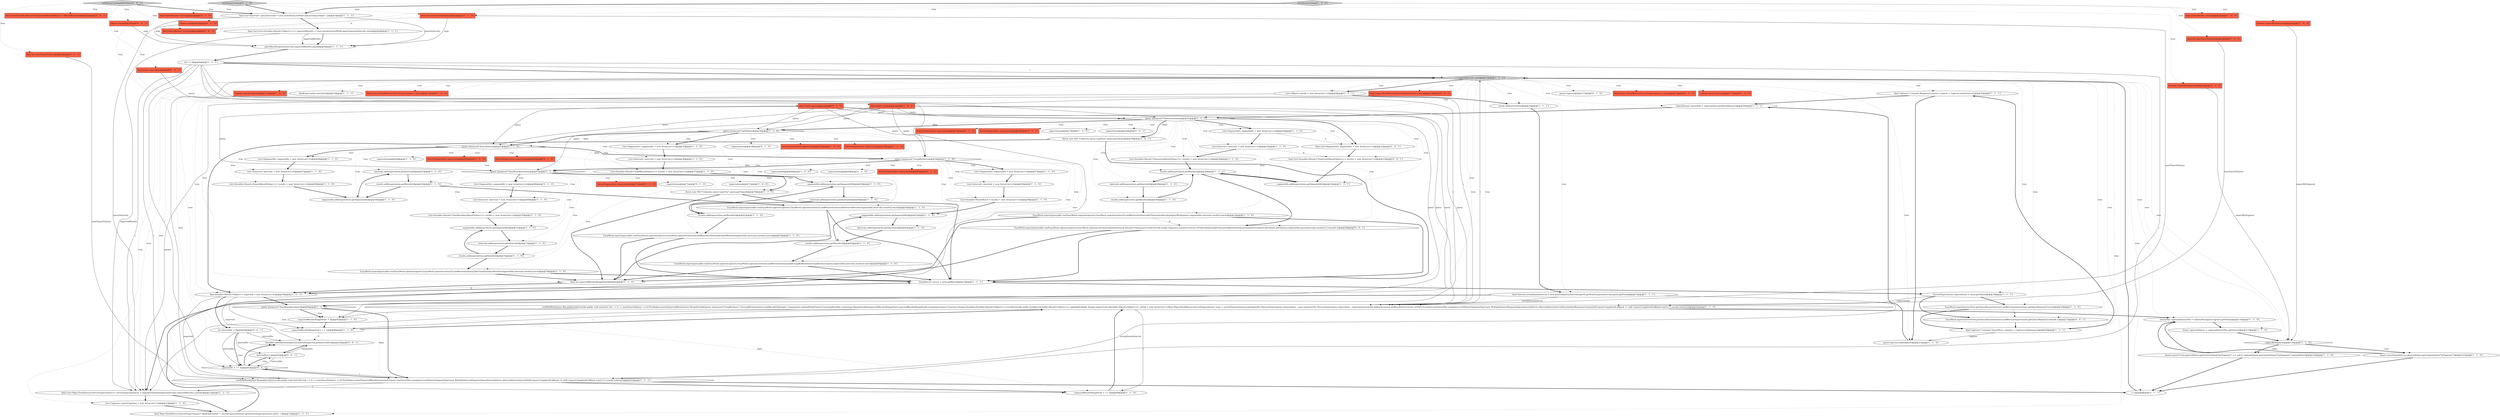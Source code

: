 digraph {
120 [style = filled, label = "Map.Entry<DruidServer,ServerExpectations> entry@@@14@@@['0', '0', '1']", fillcolor = tomato, shape = box image = "AAA0AAABBB3BBB"];
37 [style = filled, label = "List<Iterable<Result<TimeseriesResultValue>>> results = new ArrayList<>()@@@26@@@['1', '1', '0']", fillcolor = white, shape = ellipse image = "AAA0AAABBB1BBB"];
122 [style = filled, label = "intervalNo++@@@42@@@['0', '0', '1']", fillcolor = white, shape = ellipse image = "AAA0AAABBB3BBB"];
53 [style = filled, label = "EasyMock.expect(queryable.run(EasyMock.capture(capture),EasyMock.capture(context))).andReturn(toQueryableTopNResults(segmentIds,intervals,results)).once()@@@43@@@['1', '1', '0']", fillcolor = white, shape = ellipse image = "AAA0AAABBB1BBB"];
101 [style = filled, label = "expectations@@@38@@@['0', '1', '0']", fillcolor = white, shape = ellipse image = "AAA0AAABBB2BBB"];
24 [style = filled, label = "query instanceof SearchQuery@@@45@@@['1', '1', '0']", fillcolor = white, shape = diamond image = "AAA0AAABBB1BBB"];
0 [style = filled, label = "++i@@@8@@@['1', '1', '1']", fillcolor = white, shape = ellipse image = "AAA0AAABBB1BBB"];
20 [style = filled, label = "final Capture<? extends ResponseContext> context = Capture.newInstance()@@@19@@@['1', '1', '1']", fillcolor = white, shape = ellipse image = "AAA0AAABBB1BBB"];
113 [style = filled, label = "final int numTimesToQuery@@@2@@@['0', '0', '1']", fillcolor = tomato, shape = box image = "AAA0AAABBB3BBB"];
57 [style = filled, label = "QueryPlus capturedQueryPlus = (QueryPlus)queryCapture.getValue()@@@118@@@['1', '1', '0']", fillcolor = white, shape = ellipse image = "AAA0AAABBB1BBB"];
66 [style = filled, label = "List<Interval> intervals = new ArrayList<>()@@@25@@@['1', '1', '0']", fillcolor = white, shape = ellipse image = "AAA0AAABBB1BBB"];
14 [style = filled, label = "final List<Map<DruidServer,ServerExpectations>> serverExpectationList = populateTimeline(queryIntervals,expectedResults,i,mocks)@@@12@@@['1', '1', '1']", fillcolor = white, shape = ellipse image = "AAA0AAABBB1BBB"];
5 [style = filled, label = "expectations@@@71@@@['1', '0', '0']", fillcolor = white, shape = ellipse image = "AAA0AAABBB1BBB"];
33 [style = filled, label = "intervals.add(expectation.getInterval())@@@51@@@['1', '1', '0']", fillcolor = white, shape = ellipse image = "AAA0AAABBB1BBB"];
100 [style = filled, label = "ServerExpectation expectation@@@27@@@['0', '1', '0']", fillcolor = tomato, shape = box image = "AAA0AAABBB2BBB"];
51 [style = filled, label = "ServerExpectation expectation@@@71@@@['1', '1', '0']", fillcolor = tomato, shape = box image = "AAA0AAABBB1BBB"];
19 [style = filled, label = "expectedResultsRangeEnd = i + 1@@@90@@@['1', '1', '0']", fillcolor = white, shape = ellipse image = "AAA0AAABBB1BBB"];
95 [style = filled, label = "testQueryCaching['0', '1', '0']", fillcolor = lightgray, shape = diamond image = "AAA0AAABBB2BBB"];
71 [style = filled, label = "query instanceof TimeBoundaryQuery@@@84@@@['1', '1', '0']", fillcolor = white, shape = diamond image = "AAA0AAABBB1BBB"];
70 [style = filled, label = "ServerExpectation expectation@@@38@@@['1', '0', '0']", fillcolor = tomato, shape = box image = "AAA0AAABBB1BBB"];
3 [style = filled, label = "ServerExpectations expectations = entry.getValue()@@@16@@@['1', '1', '1']", fillcolor = white, shape = ellipse image = "AAA0AAABBB1BBB"];
1 [style = filled, label = "List<SegmentId> segmentIds = new ArrayList<>()@@@57@@@['1', '1', '0']", fillcolor = white, shape = ellipse image = "AAA0AAABBB1BBB"];
36 [style = filled, label = "i < queryIntervals.size()@@@7@@@['1', '1', '1']", fillcolor = lightgray, shape = diamond image = "AAA0AAABBB1BBB"];
91 [style = filled, label = "expectBySegment@@@120@@@['1', '1', '0']", fillcolor = white, shape = diamond image = "AAA0AAABBB1BBB"];
9 [style = filled, label = "intervals.add(expectation.getInterval())@@@29@@@['1', '1', '0']", fillcolor = white, shape = ellipse image = "AAA0AAABBB1BBB"];
22 [style = filled, label = "segmentIds.add(expectation.getSegmentId())@@@50@@@['1', '1', '0']", fillcolor = white, shape = ellipse image = "AAA0AAABBB1BBB"];
112 [style = filled, label = "ServerExpectation expectation@@@24@@@['0', '0', '1']", fillcolor = tomato, shape = box image = "AAA0AAABBB3BBB"];
111 [style = filled, label = "final Query query@@@2@@@['0', '0', '1']", fillcolor = tomato, shape = box image = "AAA0AAABBB3BBB"];
67 [style = filled, label = "segmentIds.add(expectation.getSegmentId())@@@25@@@['1', '1', '1']", fillcolor = white, shape = ellipse image = "AAA0AAABBB1BBB"];
96 [style = filled, label = "ServerExpectation expectation@@@49@@@['0', '1', '0']", fillcolor = tomato, shape = box image = "AAA0AAABBB2BBB"];
10 [style = filled, label = "final Map<DruidServer,ServerExpectations> finalExpectation = serverExpectationList.get(serverExpectationList.size() - 1)@@@13@@@['1', '1', '1']", fillcolor = white, shape = ellipse image = "AAA0AAABBB1BBB"];
68 [style = filled, label = "List<Interval> intervals = new ArrayList<>()@@@47@@@['1', '1', '0']", fillcolor = white, shape = ellipse image = "AAA0AAABBB1BBB"];
94 [style = filled, label = "final Query query@@@2@@@['0', '1', '0']", fillcolor = tomato, shape = box image = "AAA0AAABBB2BBB"];
31 [style = filled, label = "QueryRunner queryable = expectations.getQueryRunner()@@@20@@@['1', '1', '1']", fillcolor = white, shape = ellipse image = "AAA0AAABBB1BBB"];
118 [style = filled, label = "final QueryRunner runner@@@2@@@['0', '0', '1']", fillcolor = tomato, shape = box image = "AAA0AAABBB3BBB"];
13 [style = filled, label = "List<Iterable<Result<TimeBoundaryResultValue>>> results = new ArrayList<>()@@@70@@@['1', '1', '0']", fillcolor = white, shape = ellipse image = "AAA0AAABBB1BBB"];
90 [style = filled, label = "expectations@@@49@@@['1', '1', '0']", fillcolor = white, shape = ellipse image = "AAA0AAABBB1BBB"];
82 [style = filled, label = "DruidServer server = entry.getKey()@@@15@@@['1', '1', '1']", fillcolor = white, shape = ellipse image = "AAA0AAABBB1BBB"];
83 [style = filled, label = "ServerExpectation expectation@@@38@@@['1', '1', '0']", fillcolor = tomato, shape = box image = "AAA0AAABBB1BBB"];
49 [style = filled, label = "testQueryCaching['1', '0', '0']", fillcolor = lightgray, shape = diamond image = "AAA0AAABBB1BBB"];
117 [style = filled, label = "EasyMock.expect(queryable.run(EasyMock.capture(capture),EasyMock.capture(context))).andAnswer(new IAnswer<Sequence>(){@Override public Sequence answer(){return toFilteredQueryableTimeseriesResults((TimeseriesQuery)capture.getValue().getQuery(),segmentIds,queryIntervals,results)}}).times(0,1)@@@28@@@['0', '0', '1']", fillcolor = white, shape = ellipse image = "AAA0AAABBB3BBB"];
65 [style = filled, label = "List<Interval> intervals = new ArrayList<>()@@@36@@@['1', '1', '0']", fillcolor = white, shape = ellipse image = "AAA0AAABBB1BBB"];
75 [style = filled, label = "expectations@@@60@@@['1', '1', '0']", fillcolor = white, shape = ellipse image = "AAA0AAABBB1BBB"];
77 [style = filled, label = "results.add(expectation.getResults())@@@26@@@['1', '1', '1']", fillcolor = white, shape = ellipse image = "AAA0AAABBB1BBB"];
35 [style = filled, label = "Assert.assertEquals(true,capturedQuery.getContextValue(\"bySegment\"))@@@121@@@['1', '1', '0']", fillcolor = white, shape = ellipse image = "AAA0AAABBB1BBB"];
115 [style = filled, label = "int intervalNo = 0@@@40@@@['0', '0', '1']", fillcolor = white, shape = ellipse image = "AAA0AAABBB3BBB"];
76 [style = filled, label = "results.add(expectation.getResults())@@@74@@@['1', '1', '0']", fillcolor = white, shape = ellipse image = "AAA0AAABBB1BBB"];
116 [style = filled, label = "Object args@@@2@@@['0', '0', '1']", fillcolor = tomato, shape = box image = "AAA0AAABBB3BBB"];
107 [style = filled, label = "testQueryCachingWithFilter['0', '0', '1']", fillcolor = lightgray, shape = diamond image = "AAA0AAABBB3BBB"];
104 [style = filled, label = "queryCaptures@@@117@@@['0', '1', '0']", fillcolor = white, shape = ellipse image = "AAA0AAABBB2BBB"];
39 [style = filled, label = "segmentIds.add(expectation.getSegmentId())@@@39@@@['1', '1', '0']", fillcolor = white, shape = ellipse image = "AAA0AAABBB1BBB"];
18 [style = filled, label = "expectations@@@27@@@['1', '0', '0']", fillcolor = white, shape = ellipse image = "AAA0AAABBB1BBB"];
81 [style = filled, label = "List<SegmentId> segmentIds = new ArrayList<>()@@@35@@@['1', '1', '0']", fillcolor = white, shape = ellipse image = "AAA0AAABBB1BBB"];
74 [style = filled, label = "parseResults(queryIntervals,expectedResults,args)@@@5@@@['1', '1', '1']", fillcolor = white, shape = ellipse image = "AAA0AAABBB1BBB"];
98 [style = filled, label = "Map.Entry<DruidServer,ServerExpectations> entry@@@15@@@['0', '1', '0']", fillcolor = tomato, shape = box image = "AAA0AAABBB2BBB"];
16 [style = filled, label = "List<SegmentId> segmentIds = new ArrayList<>()@@@68@@@['1', '1', '0']", fillcolor = white, shape = ellipse image = "AAA0AAABBB1BBB"];
52 [style = filled, label = "EasyMock.expect(queryable.run(EasyMock.capture(capture),EasyMock.capture(context))).andReturn(toQueryableTimeseriesResults(expectBySegment,segmentIds,intervals,results)).once()@@@32@@@['1', '1', '0']", fillcolor = white, shape = ellipse image = "AAA0AAABBB1BBB"];
103 [style = filled, label = "expectations@@@71@@@['0', '1', '0']", fillcolor = white, shape = ellipse image = "AAA0AAABBB2BBB"];
106 [style = filled, label = "expectations@@@24@@@['0', '0', '1']", fillcolor = white, shape = ellipse image = "AAA0AAABBB3BBB"];
32 [style = filled, label = "results.add(expectation.getResults())@@@41@@@['1', '1', '0']", fillcolor = white, shape = ellipse image = "AAA0AAABBB1BBB"];
55 [style = filled, label = "final int numTimesToQuery@@@2@@@['1', '0', '0']", fillcolor = tomato, shape = box image = "AAA0AAABBB1BBB"];
64 [style = filled, label = "final QueryRunner runner@@@2@@@['1', '0', '0']", fillcolor = tomato, shape = box image = "AAA0AAABBB1BBB"];
97 [style = filled, label = "ServerExpectation expectation@@@60@@@['0', '1', '0']", fillcolor = tomato, shape = box image = "AAA0AAABBB2BBB"];
60 [style = filled, label = "List<Interval> intervals = new ArrayList<>()@@@69@@@['1', '1', '0']", fillcolor = white, shape = ellipse image = "AAA0AAABBB1BBB"];
88 [style = filled, label = "Capture queryCapture@@@117@@@['1', '1', '0']", fillcolor = tomato, shape = box image = "AAA0AAABBB1BBB"];
43 [style = filled, label = "int i = 0@@@6@@@['1', '1', '1']", fillcolor = white, shape = ellipse image = "AAA0AAABBB1BBB"];
12 [style = filled, label = "List<Iterable<ResultRow>> results = new ArrayList<>()@@@59@@@['1', '1', '0']", fillcolor = white, shape = ellipse image = "AAA0AAABBB1BBB"];
93 [style = filled, label = "Object args@@@2@@@['0', '1', '0']", fillcolor = tomato, shape = box image = "AAA0AAABBB2BBB"];
29 [style = filled, label = "List<Object> mocks = new ArrayList<>()@@@9@@@['1', '1', '1']", fillcolor = white, shape = ellipse image = "AAA0AAABBB1BBB"];
21 [style = filled, label = "final Query query@@@2@@@['1', '0', '0']", fillcolor = tomato, shape = box image = "AAA0AAABBB1BBB"];
44 [style = filled, label = "List<Capture> queryCaptures = new ArrayList<>()@@@13@@@['1', '1', '0']", fillcolor = white, shape = ellipse image = "AAA0AAABBB1BBB"];
4 [style = filled, label = "query instanceof GroupByQuery@@@56@@@['1', '1', '0']", fillcolor = white, shape = diamond image = "AAA0AAABBB1BBB"];
41 [style = filled, label = "EasyMock.expect(queryable.run(EasyMock.capture(capture),EasyMock.capture(context))).andReturn(toQueryableTimeBoundaryResults(segmentIds,intervals,results)).once()@@@76@@@['1', '1', '0']", fillcolor = white, shape = ellipse image = "AAA0AAABBB1BBB"];
7 [style = filled, label = "results.add(expectation.getResults())@@@63@@@['1', '1', '0']", fillcolor = white, shape = ellipse image = "AAA0AAABBB1BBB"];
26 [style = filled, label = "Capture queryCapture@@@117@@@['1', '0', '0']", fillcolor = tomato, shape = box image = "AAA0AAABBB1BBB"];
56 [style = filled, label = "intervals.add(expectation.getInterval())@@@73@@@['1', '1', '0']", fillcolor = white, shape = ellipse image = "AAA0AAABBB1BBB"];
30 [style = filled, label = "segmentIds.add(expectation.getSegmentId())@@@61@@@['1', '1', '0']", fillcolor = white, shape = ellipse image = "AAA0AAABBB1BBB"];
72 [style = filled, label = "List<SegmentId> segmentIds = new ArrayList<>()@@@46@@@['1', '1', '0']", fillcolor = white, shape = ellipse image = "AAA0AAABBB1BBB"];
28 [style = filled, label = "intervals.add(expectation.getInterval())@@@62@@@['1', '1', '0']", fillcolor = white, shape = ellipse image = "AAA0AAABBB1BBB"];
2 [style = filled, label = "runWithMocks(new Runnable(){@Override public void run(){for (int i = 0 i < numTimesToQuery ++i){TestHelper.assertExpectedResults(expected,runner.run(QueryPlus.wrap(query.withQuerySegmentSpec(new MultipleIntervalSegmentSpec(ImmutableList.of(actualQueryInterval))))))if (queryCompletedCallback != null) {queryCompletedCallback.run()}}}},mocks.toArray())@@@45@@@['1', '1', '1']", fillcolor = white, shape = ellipse image = "AAA0AAABBB1BBB"];
38 [style = filled, label = "boolean expectBySegment@@@2@@@['1', '0', '0']", fillcolor = tomato, shape = box image = "AAA0AAABBB1BBB"];
8 [style = filled, label = "throw new ISE(\"Unknown query type(%s(\",query.getClass())@@@79@@@['1', '1', '0']", fillcolor = white, shape = ellipse image = "AAA0AAABBB1BBB"];
63 [style = filled, label = "List<Interval> intervals = new ArrayList<>()@@@58@@@['1', '1', '0']", fillcolor = white, shape = ellipse image = "AAA0AAABBB1BBB"];
87 [style = filled, label = "finalExpectation.entrySet()@@@14@@@['1', '1', '1']", fillcolor = white, shape = ellipse image = "AAA0AAABBB1BBB"];
47 [style = filled, label = "query instanceof TimeBoundaryQuery@@@67@@@['1', '1', '0']", fillcolor = white, shape = diamond image = "AAA0AAABBB1BBB"];
50 [style = filled, label = "results.add(expectation.getResults())@@@52@@@['1', '1', '0']", fillcolor = white, shape = ellipse image = "AAA0AAABBB1BBB"];
110 [style = filled, label = "EasyMock.expect(serverView.getQueryRunner(server)).andReturn(expectations.getQueryRunner()).times(0,1)@@@17@@@['0', '0', '1']", fillcolor = white, shape = ellipse image = "AAA0AAABBB3BBB"];
62 [style = filled, label = "EasyMock.expect(serverView.getQueryRunner(server)).andReturn(expectations.getQueryRunner()).once()@@@18@@@['1', '1', '0']", fillcolor = white, shape = ellipse image = "AAA0AAABBB1BBB"];
59 [style = filled, label = "final Interval actualQueryInterval = new Interval(queryIntervals.get(0).getStart(),queryIntervals.get(i).getEnd())@@@11@@@['1', '1', '1']", fillcolor = white, shape = ellipse image = "AAA0AAABBB1BBB"];
114 [style = filled, label = "intervalNo < i + 1@@@41@@@['0', '0', '1']", fillcolor = white, shape = diamond image = "AAA0AAABBB3BBB"];
27 [style = filled, label = "query instanceof TimeseriesQuery@@@21@@@['1', '1', '1']", fillcolor = white, shape = diamond image = "AAA0AAABBB1BBB"];
84 [style = filled, label = "Map.Entry<DruidServer,ServerExpectations> entry@@@15@@@['1', '0', '0']", fillcolor = tomato, shape = box image = "AAA0AAABBB1BBB"];
73 [style = filled, label = "Query capturedQuery = capturedQueryPlus.getQuery()@@@119@@@['1', '1', '0']", fillcolor = white, shape = ellipse image = "AAA0AAABBB1BBB"];
40 [style = filled, label = "final Capture<? extends QueryPlus> capture = Capture.newInstance()@@@18@@@['1', '1', '1']", fillcolor = white, shape = ellipse image = "AAA0AAABBB1BBB"];
85 [style = filled, label = "segmentIds.add(expectation.getSegmentId())@@@72@@@['1', '1', '0']", fillcolor = white, shape = ellipse image = "AAA0AAABBB1BBB"];
69 [style = filled, label = "ServerExpectation expectation@@@49@@@['1', '0', '0']", fillcolor = tomato, shape = box image = "AAA0AAABBB1BBB"];
61 [style = filled, label = "results.add(expectation.getResults())@@@30@@@['1', '1', '0']", fillcolor = white, shape = ellipse image = "AAA0AAABBB1BBB"];
58 [style = filled, label = "expectedResultsRangeStart = i@@@85@@@['1', '1', '0']", fillcolor = white, shape = ellipse image = "AAA0AAABBB1BBB"];
42 [style = filled, label = "List<Iterable<Result<TopNResultValue>>> results = new ArrayList<>()@@@37@@@['1', '1', '0']", fillcolor = white, shape = ellipse image = "AAA0AAABBB1BBB"];
109 [style = filled, label = "final List<Iterable<Result<TimeseriesResultValue>>> results = new ArrayList<>()@@@23@@@['0', '0', '1']", fillcolor = white, shape = ellipse image = "AAA0AAABBB3BBB"];
48 [style = filled, label = "final Iterable<Result<Object>> expected = new ArrayList<>()@@@39@@@['1', '1', '1']", fillcolor = white, shape = ellipse image = "AAA0AAABBB1BBB"];
79 [style = filled, label = "List<SegmentId> segmentIds = new ArrayList<>()@@@24@@@['1', '1', '0']", fillcolor = white, shape = ellipse image = "AAA0AAABBB1BBB"];
34 [style = filled, label = "mocks.add(serverView)@@@10@@@['1', '1', '1']", fillcolor = white, shape = ellipse image = "AAA0AAABBB1BBB"];
54 [style = filled, label = "final List<Interval> queryIntervals = Lists.newArrayListWithCapacity(args.length / 2)@@@3@@@['1', '1', '1']", fillcolor = white, shape = ellipse image = "AAA0AAABBB1BBB"];
92 [style = filled, label = "runWithMocks(new Runnable(){@Override public void run(){for (int i = 0 i < numTimesToQuery ++i){TestHelper.assertExpectedResults(new MergeIterable(query instanceof GroupByQuery? ((GroupByQuery)query).getResultOrdering(): Comparators.naturalNullsFirst(),FunctionalIterable.create(new RangeIterable(expectedResultsRangeStart,expectedResultsRangeEnd)).transformCat(new Function<Integer,Iterable<Iterable<Result<Object>>>>(){@Override public Iterable<Iterable<Result<Object>>> apply(@Nullable Integer input){List<Iterable<Result<Object>>> retVal = new ArrayList<>()final Map<DruidServer,ServerExpectations> exps = serverExpectationList.get(input)for (ServerExpectations expectations : exps.values()){for (ServerExpectation expectation : expectations){retVal.add(expectation.getResults())}}return retVal}})),runner.run(QueryPlus.wrap(query.withQuerySegmentSpec(new MultipleIntervalSegmentSpec(ImmutableList.of(actualQueryInterval)))),initializeResponseContext()))if (queryCompletedCallback != null) {queryCompletedCallback.run()}}}},mocks.toArray())@@@92@@@['1', '1', '0']", fillcolor = white, shape = ellipse image = "AAA0AAABBB1BBB"];
6 [style = filled, label = "EasyMock.expect(queryable.run(EasyMock.capture(capture),EasyMock.capture(context))).andReturn(toQueryableGroupByResults((GroupByQuery)query,segmentIds,intervals,results)).once()@@@65@@@['1', '1', '0']", fillcolor = white, shape = ellipse image = "AAA0AAABBB1BBB"];
108 [style = filled, label = "final List<Iterable<Result<TimeseriesResultValue>>> filteredExpected@@@2@@@['0', '0', '1']", fillcolor = tomato, shape = box image = "AAA0AAABBB3BBB"];
121 [style = filled, label = "throw new ISE(\"Unknown query type(%s(\",query.getClass())@@@36@@@['0', '0', '1']", fillcolor = white, shape = ellipse image = "AAA0AAABBB3BBB"];
25 [style = filled, label = "List<Iterable<Result<SearchResultValue>>> results = new ArrayList<>()@@@48@@@['1', '1', '0']", fillcolor = white, shape = ellipse image = "AAA0AAABBB1BBB"];
11 [style = filled, label = "intervals.add(expectation.getInterval())@@@40@@@['1', '1', '0']", fillcolor = white, shape = ellipse image = "AAA0AAABBB1BBB"];
105 [style = filled, label = "final List<SegmentId> segmentIds = new ArrayList<>()@@@22@@@['0', '0', '1']", fillcolor = white, shape = ellipse image = "AAA0AAABBB3BBB"];
17 [style = filled, label = "expectedResultsRangeEnd = i + 1@@@86@@@['1', '1', '0']", fillcolor = white, shape = ellipse image = "AAA0AAABBB1BBB"];
119 [style = filled, label = "Iterables.addAll((List)expected,filteredExpected.get(intervalNo))@@@43@@@['0', '0', '1']", fillcolor = white, shape = ellipse image = "AAA0AAABBB3BBB"];
99 [style = filled, label = "boolean expectBySegment@@@2@@@['0', '1', '0']", fillcolor = tomato, shape = box image = "AAA0AAABBB2BBB"];
80 [style = filled, label = "final int numTimesToQuery@@@2@@@['1', '1', '0']", fillcolor = tomato, shape = box image = "AAA0AAABBB1BBB"];
78 [style = filled, label = "queryCaptures.add(capture)@@@21@@@['1', '1', '0']", fillcolor = white, shape = ellipse image = "AAA0AAABBB1BBB"];
15 [style = filled, label = "EasyMock.expect(queryable.run(EasyMock.capture(capture),EasyMock.capture(context))).andReturn(toQueryableSearchResults(segmentIds,intervals,results)).once()@@@54@@@['1', '1', '0']", fillcolor = white, shape = ellipse image = "AAA0AAABBB1BBB"];
86 [style = filled, label = "final int expectedResultsRangeStart@@@82@@@['1', '1', '0']", fillcolor = white, shape = ellipse image = "AAA0AAABBB1BBB"];
46 [style = filled, label = "Assert.assertTrue(capturedQuery.getContextValue(\"bySegment\") == null || capturedQuery.getContextValue(\"bySegment\").equals(false))@@@124@@@['1', '1', '0']", fillcolor = white, shape = ellipse image = "AAA0AAABBB1BBB"];
89 [style = filled, label = "final List<List<Iterable<Result<Object>>>> expectedResults = Lists.newArrayListWithCapacity(queryIntervals.size())@@@4@@@['1', '1', '1']", fillcolor = white, shape = ellipse image = "AAA0AAABBB1BBB"];
45 [style = filled, label = "query instanceof TopNQuery@@@34@@@['1', '1', '0']", fillcolor = white, shape = diamond image = "AAA0AAABBB1BBB"];
102 [style = filled, label = "final QueryRunner runner@@@2@@@['0', '1', '0']", fillcolor = tomato, shape = box image = "AAA0AAABBB2BBB"];
23 [style = filled, label = "expectations@@@60@@@['1', '0', '0']", fillcolor = white, shape = ellipse image = "AAA0AAABBB1BBB"];
27->18 [style = dotted, label="true"];
82->3 [style = bold, label=""];
95->80 [style = dotted, label="true"];
9->61 [style = bold, label=""];
36->59 [style = dotted, label="true"];
47->16 [style = dotted, label="true"];
94->24 [style = solid, label="query"];
36->29 [style = dotted, label="true"];
92->19 [style = solid, label="i"];
60->13 [style = bold, label=""];
24->4 [style = dotted, label="false"];
36->104 [style = dotted, label="true"];
27->105 [style = bold, label=""];
4->12 [style = dotted, label="true"];
114->2 [style = bold, label=""];
4->7 [style = dotted, label="true"];
22->33 [style = bold, label=""];
24->72 [style = dotted, label="true"];
117->48 [style = bold, label=""];
4->30 [style = dotted, label="true"];
7->6 [style = bold, label=""];
92->58 [style = solid, label="i"];
79->105 [style = dashed, label="0"];
114->122 [style = dotted, label="true"];
21->92 [style = solid, label="query"];
2->14 [style = solid, label="i"];
24->69 [style = dotted, label="true"];
16->60 [style = bold, label=""];
46->0 [style = bold, label=""];
48->115 [style = bold, label=""];
81->65 [style = bold, label=""];
12->30 [style = bold, label=""];
36->73 [style = dotted, label="true"];
36->115 [style = dotted, label="true"];
71->58 [style = bold, label=""];
6->82 [style = bold, label=""];
35->0 [style = bold, label=""];
24->22 [style = dotted, label="true"];
47->41 [style = dotted, label="true"];
50->15 [style = bold, label=""];
21->71 [style = solid, label="query"];
45->39 [style = dotted, label="true"];
115->122 [style = solid, label="intervalNo"];
41->82 [style = bold, label=""];
24->68 [style = dotted, label="true"];
94->4 [style = solid, label="query"];
80->118 [style = dashed, label="0"];
89->74 [style = solid, label="expectedResults"];
36->62 [style = dotted, label="true"];
107->116 [style = dotted, label="true"];
36->34 [style = dotted, label="true"];
24->96 [style = dotted, label="true"];
43->14 [style = solid, label="i"];
17->119 [style = dashed, label="0"];
86->48 [style = dashed, label="0"];
47->85 [style = dotted, label="true"];
27->79 [style = bold, label=""];
52->82 [style = bold, label=""];
36->44 [style = dotted, label="true"];
36->82 [style = dotted, label="true"];
45->42 [style = dotted, label="true"];
43->19 [style = solid, label="i"];
58->17 [style = bold, label=""];
27->106 [style = dotted, label="true"];
14->10 [style = bold, label=""];
65->42 [style = bold, label=""];
107->54 [style = bold, label=""];
27->79 [style = dotted, label="true"];
4->28 [style = dotted, label="true"];
50->22 [style = bold, label=""];
36->98 [style = dotted, label="true"];
36->40 [style = dotted, label="true"];
4->63 [style = dotted, label="true"];
19->92 [style = bold, label=""];
91->35 [style = bold, label=""];
109->67 [style = bold, label=""];
43->2 [style = solid, label="i"];
45->11 [style = dotted, label="true"];
45->53 [style = dotted, label="true"];
27->100 [style = dotted, label="true"];
36->10 [style = dotted, label="true"];
61->52 [style = bold, label=""];
27->121 [style = dotted, label="false"];
89->74 [style = bold, label=""];
53->82 [style = bold, label=""];
52->117 [style = dashed, label="0"];
61->77 [style = bold, label=""];
78->31 [style = bold, label=""];
94->92 [style = solid, label="query"];
1->63 [style = bold, label=""];
80->74 [style = solid, label="args"];
119->122 [style = bold, label=""];
20->31 [style = bold, label=""];
121->48 [style = bold, label=""];
36->20 [style = dotted, label="true"];
36->31 [style = dotted, label="true"];
77->9 [style = bold, label=""];
71->19 [style = dotted, label="false"];
94->27 [style = solid, label="query"];
32->53 [style = bold, label=""];
15->86 [style = bold, label=""];
48->71 [style = bold, label=""];
47->103 [style = dotted, label="true"];
24->72 [style = bold, label=""];
79->66 [style = bold, label=""];
93->74 [style = solid, label="args"];
27->121 [style = bold, label=""];
27->109 [style = dotted, label="true"];
52->86 [style = bold, label=""];
49->54 [style = bold, label=""];
115->114 [style = bold, label=""];
85->56 [style = bold, label=""];
4->1 [style = bold, label=""];
43->36 [style = solid, label="i"];
116->74 [style = solid, label="args"];
11->32 [style = bold, label=""];
36->88 [style = dotted, label="true"];
36->26 [style = dotted, label="true"];
44->10 [style = bold, label=""];
94->45 [style = solid, label="query"];
57->73 [style = bold, label=""];
29->14 [style = solid, label="mocks"];
73->91 [style = bold, label=""];
0->36 [style = bold, label=""];
47->8 [style = bold, label=""];
89->14 [style = solid, label="expectedResults"];
77->67 [style = bold, label=""];
10->82 [style = bold, label=""];
24->90 [style = dotted, label="true"];
105->109 [style = bold, label=""];
56->76 [style = bold, label=""];
13->85 [style = bold, label=""];
107->118 [style = dotted, label="true"];
30->28 [style = bold, label=""];
71->17 [style = dotted, label="true"];
24->25 [style = dotted, label="true"];
24->15 [style = dotted, label="true"];
59->92 [style = solid, label="actualQueryInterval"];
66->37 [style = bold, label=""];
45->101 [style = dotted, label="true"];
92->17 [style = solid, label="i"];
27->45 [style = bold, label=""];
115->114 [style = solid, label="intervalNo"];
95->99 [style = dotted, label="true"];
54->74 [style = solid, label="queryIntervals"];
34->59 [style = bold, label=""];
27->61 [style = dotted, label="true"];
43->92 [style = solid, label="i"];
39->11 [style = bold, label=""];
107->113 [style = dotted, label="true"];
27->105 [style = dotted, label="true"];
21->45 [style = solid, label="query"];
62->40 [style = bold, label=""];
55->92 [style = solid, label="numTimesToQuery"];
117->82 [style = bold, label=""];
45->81 [style = dotted, label="true"];
41->86 [style = bold, label=""];
95->94 [style = dotted, label="true"];
111->27 [style = solid, label="query"];
47->51 [style = dotted, label="true"];
27->66 [style = dotted, label="true"];
4->47 [style = bold, label=""];
36->57 [style = dotted, label="true"];
122->119 [style = solid, label="intervalNo"];
36->2 [style = dotted, label="true"];
92->36 [style = solid, label="i"];
71->2 [style = bold, label=""];
27->45 [style = dotted, label="false"];
24->33 [style = dotted, label="true"];
4->97 [style = dotted, label="true"];
107->111 [style = dotted, label="true"];
24->4 [style = bold, label=""];
86->48 [style = bold, label=""];
59->2 [style = solid, label="actualQueryInterval"];
47->13 [style = dotted, label="true"];
71->58 [style = dotted, label="true"];
45->65 [style = dotted, label="true"];
36->120 [style = dotted, label="true"];
36->114 [style = dotted, label="true"];
94->47 [style = solid, label="query"];
113->2 [style = solid, label="numTimesToQuery"];
2->36 [style = solid, label="i"];
95->54 [style = bold, label=""];
20->78 [style = bold, label=""];
4->1 [style = dotted, label="true"];
27->112 [style = dotted, label="true"];
91->35 [style = dotted, label="true"];
47->8 [style = dotted, label="false"];
107->108 [style = dotted, label="true"];
49->64 [style = dotted, label="true"];
91->46 [style = bold, label=""];
2->19 [style = bold, label=""];
45->83 [style = dotted, label="true"];
59->14 [style = bold, label=""];
27->52 [style = dotted, label="true"];
33->50 [style = bold, label=""];
54->14 [style = solid, label="queryIntervals"];
114->119 [style = dotted, label="true"];
92->57 [style = bold, label=""];
21->4 [style = solid, label="query"];
43->114 [style = solid, label="i"];
2->114 [style = solid, label="i"];
43->17 [style = solid, label="i"];
53->86 [style = bold, label=""];
35->57 [style = bold, label=""];
47->60 [style = dotted, label="true"];
43->36 [style = bold, label=""];
99->91 [style = solid, label="expectBySegment"];
47->76 [style = dotted, label="true"];
122->114 [style = solid, label="intervalNo"];
114->119 [style = bold, label=""];
74->43 [style = bold, label=""];
2->0 [style = bold, label=""];
4->23 [style = dotted, label="true"];
47->16 [style = bold, label=""];
37->77 [style = bold, label=""];
24->50 [style = dotted, label="true"];
36->92 [style = dotted, label="true"];
48->119 [style = solid, label="expected"];
94->71 [style = solid, label="query"];
45->81 [style = bold, label=""];
72->68 [style = bold, label=""];
4->47 [style = dotted, label="false"];
47->56 [style = dotted, label="true"];
71->2 [style = dotted, label="false"];
28->7 [style = bold, label=""];
36->0 [style = dotted, label="true"];
42->39 [style = bold, label=""];
43->58 [style = solid, label="i"];
49->55 [style = dotted, label="true"];
27->117 [style = dotted, label="true"];
66->109 [style = dashed, label="0"];
27->9 [style = dotted, label="true"];
121->82 [style = bold, label=""];
36->3 [style = dotted, label="true"];
4->75 [style = dotted, label="true"];
48->2 [style = solid, label="expected"];
3->110 [style = bold, label=""];
6->86 [style = bold, label=""];
46->57 [style = bold, label=""];
67->77 [style = bold, label=""];
36->27 [style = dotted, label="true"];
36->91 [style = dotted, label="true"];
45->32 [style = dotted, label="true"];
49->38 [style = dotted, label="true"];
36->29 [style = bold, label=""];
17->92 [style = bold, label=""];
32->39 [style = bold, label=""];
45->24 [style = dotted, label="false"];
3->62 [style = bold, label=""];
63->12 [style = bold, label=""];
21->47 [style = solid, label="query"];
8->82 [style = bold, label=""];
110->40 [style = bold, label=""];
27->67 [style = dotted, label="true"];
95->102 [style = dotted, label="true"];
14->44 [style = bold, label=""];
40->78 [style = solid, label="capture"];
115->119 [style = solid, label="intervalNo"];
29->34 [style = bold, label=""];
49->80 [style = dotted, label="true"];
45->24 [style = bold, label=""];
122->114 [style = bold, label=""];
36->48 [style = dotted, label="true"];
92->14 [style = solid, label="i"];
36->87 [style = dotted, label="true"];
15->82 [style = bold, label=""];
21->24 [style = solid, label="query"];
76->41 [style = bold, label=""];
38->91 [style = solid, label="expectBySegment"];
54->89 [style = bold, label=""];
36->84 [style = dotted, label="true"];
21->27 [style = solid, label="query"];
3->92 [style = solid, label="expectations"];
80->92 [style = solid, label="numTimesToQuery"];
27->77 [style = dotted, label="true"];
45->70 [style = dotted, label="true"];
62->110 [style = dashed, label="0"];
76->85 [style = bold, label=""];
91->46 [style = dotted, label="false"];
36->86 [style = dotted, label="true"];
36->71 [style = dotted, label="true"];
49->21 [style = dotted, label="true"];
8->86 [style = bold, label=""];
77->117 [style = bold, label=""];
40->20 [style = bold, label=""];
36->14 [style = dotted, label="true"];
4->6 [style = dotted, label="true"];
25->22 [style = bold, label=""];
27->37 [style = dotted, label="true"];
31->27 [style = bold, label=""];
95->93 [style = dotted, label="true"];
36->78 [style = dotted, label="true"];
36->110 [style = dotted, label="true"];
7->30 [style = bold, label=""];
68->25 [style = bold, label=""];
47->5 [style = dotted, label="true"];
}
